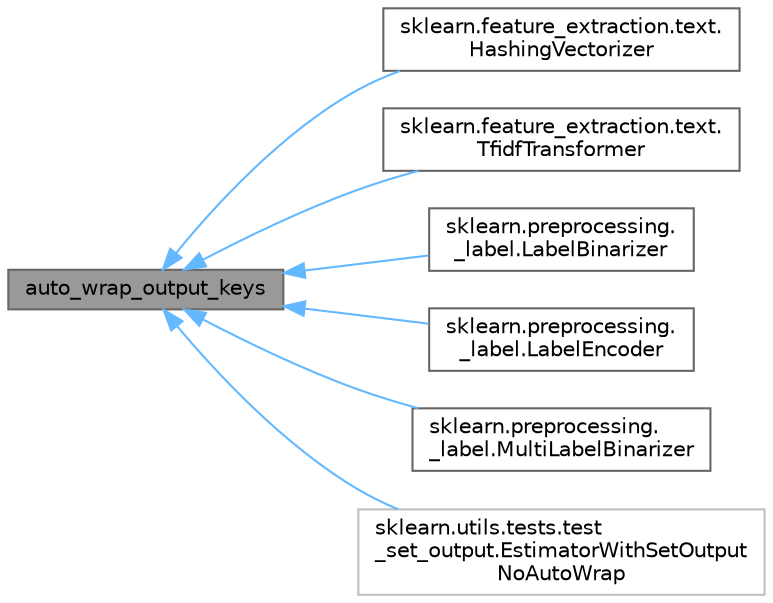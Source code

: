 digraph "auto_wrap_output_keys"
{
 // LATEX_PDF_SIZE
  bgcolor="transparent";
  edge [fontname=Helvetica,fontsize=10,labelfontname=Helvetica,labelfontsize=10];
  node [fontname=Helvetica,fontsize=10,shape=box,height=0.2,width=0.4];
  rankdir="LR";
  Node1 [id="Node000001",label="auto_wrap_output_keys",height=0.2,width=0.4,color="gray40", fillcolor="grey60", style="filled", fontcolor="black",tooltip=" "];
  Node1 -> Node2 [id="edge1_Node000001_Node000002",dir="back",color="steelblue1",style="solid",tooltip=" "];
  Node2 [id="Node000002",label="sklearn.feature_extraction.text.\lHashingVectorizer",height=0.2,width=0.4,color="gray40", fillcolor="white", style="filled",URL="$d3/d1a/classsklearn_1_1feature__extraction_1_1text_1_1HashingVectorizer.html",tooltip=" "];
  Node1 -> Node3 [id="edge2_Node000001_Node000003",dir="back",color="steelblue1",style="solid",tooltip=" "];
  Node3 [id="Node000003",label="sklearn.feature_extraction.text.\lTfidfTransformer",height=0.2,width=0.4,color="gray40", fillcolor="white", style="filled",URL="$d4/d08/classsklearn_1_1feature__extraction_1_1text_1_1TfidfTransformer.html",tooltip=" "];
  Node1 -> Node4 [id="edge3_Node000001_Node000004",dir="back",color="steelblue1",style="solid",tooltip=" "];
  Node4 [id="Node000004",label="sklearn.preprocessing.\l_label.LabelBinarizer",height=0.2,width=0.4,color="gray40", fillcolor="white", style="filled",URL="$d9/d21/classsklearn_1_1preprocessing_1_1__label_1_1LabelBinarizer.html",tooltip=" "];
  Node1 -> Node5 [id="edge4_Node000001_Node000005",dir="back",color="steelblue1",style="solid",tooltip=" "];
  Node5 [id="Node000005",label="sklearn.preprocessing.\l_label.LabelEncoder",height=0.2,width=0.4,color="gray40", fillcolor="white", style="filled",URL="$d5/d23/classsklearn_1_1preprocessing_1_1__label_1_1LabelEncoder.html",tooltip=" "];
  Node1 -> Node6 [id="edge5_Node000001_Node000006",dir="back",color="steelblue1",style="solid",tooltip=" "];
  Node6 [id="Node000006",label="sklearn.preprocessing.\l_label.MultiLabelBinarizer",height=0.2,width=0.4,color="gray40", fillcolor="white", style="filled",URL="$dc/d2a/classsklearn_1_1preprocessing_1_1__label_1_1MultiLabelBinarizer.html",tooltip=" "];
  Node1 -> Node7 [id="edge6_Node000001_Node000007",dir="back",color="steelblue1",style="solid",tooltip=" "];
  Node7 [id="Node000007",label="sklearn.utils.tests.test\l_set_output.EstimatorWithSetOutput\lNoAutoWrap",height=0.2,width=0.4,color="grey75", fillcolor="white", style="filled",URL="$db/d1b/classsklearn_1_1utils_1_1tests_1_1test__set__output_1_1EstimatorWithSetOutputNoAutoWrap.html",tooltip=" "];
}
